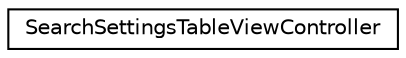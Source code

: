 digraph G
{
  edge [fontname="Helvetica",fontsize="10",labelfontname="Helvetica",labelfontsize="10"];
  node [fontname="Helvetica",fontsize="10",shape=record];
  rankdir=LR;
  Node1 [label="SearchSettingsTableViewController",height=0.2,width=0.4,color="black", fillcolor="white", style="filled",URL="$interface_search_settings_table_view_controller.html",tooltip="The class is responsible for creating, saving and changing the search settings."];
}
